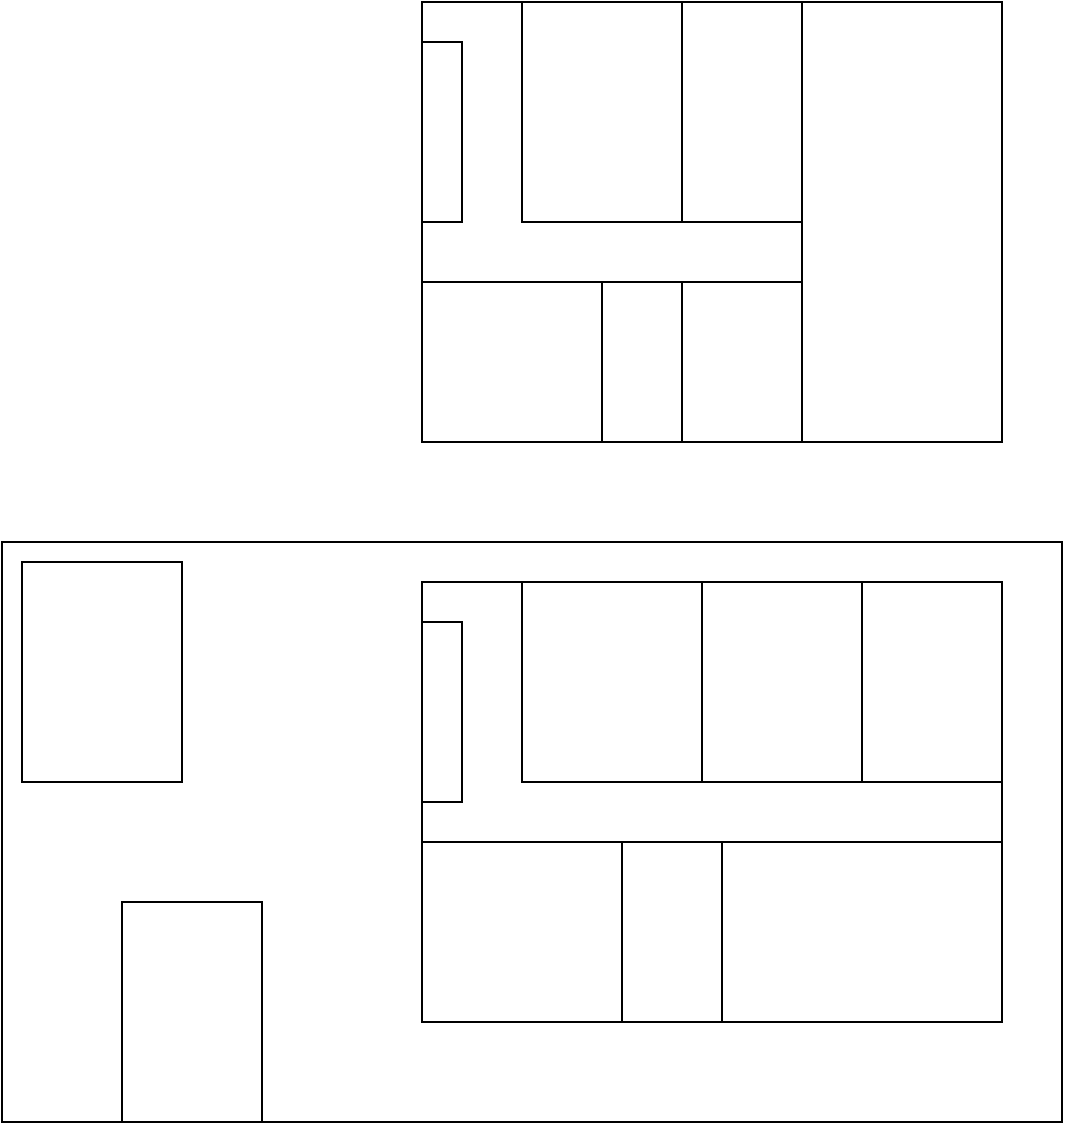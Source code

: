 <mxfile version="24.6.4" type="github">
  <diagram name="Stránka-1" id="crMhWeq3Qa_O3-UlQLSa">
    <mxGraphModel dx="819" dy="419" grid="1" gridSize="10" guides="1" tooltips="1" connect="1" arrows="1" fold="1" page="1" pageScale="1" pageWidth="827" pageHeight="1169" math="0" shadow="0">
      <root>
        <mxCell id="0" />
        <mxCell id="1" parent="0" />
        <mxCell id="huPsJXAEsS9WHW0CVLMM-105" value="" style="rounded=0;whiteSpace=wrap;html=1;" vertex="1" parent="1">
          <mxGeometry x="330" y="400" width="290" height="220" as="geometry" />
        </mxCell>
        <mxCell id="huPsJXAEsS9WHW0CVLMM-102" value="" style="rounded=0;whiteSpace=wrap;html=1;" vertex="1" parent="1">
          <mxGeometry x="330" y="690" width="290" height="220" as="geometry" />
        </mxCell>
        <mxCell id="huPsJXAEsS9WHW0CVLMM-103" value="" style="rounded=0;whiteSpace=wrap;html=1;fillStyle=auto;gradientColor=none;rotation=0;" vertex="1" parent="1">
          <mxGeometry x="330" y="710" width="20" height="90" as="geometry" />
        </mxCell>
        <mxCell id="huPsJXAEsS9WHW0CVLMM-106" value="" style="rounded=0;whiteSpace=wrap;html=1;" vertex="1" parent="1">
          <mxGeometry x="470" y="690" width="150" height="100" as="geometry" />
        </mxCell>
        <mxCell id="huPsJXAEsS9WHW0CVLMM-107" value="" style="rounded=0;whiteSpace=wrap;html=1;" vertex="1" parent="1">
          <mxGeometry x="380" y="690" width="90" height="100" as="geometry" />
        </mxCell>
        <mxCell id="huPsJXAEsS9WHW0CVLMM-108" value="" style="rounded=0;whiteSpace=wrap;html=1;" vertex="1" parent="1">
          <mxGeometry x="480" y="820" width="140" height="90" as="geometry" />
        </mxCell>
        <mxCell id="huPsJXAEsS9WHW0CVLMM-109" value="" style="rounded=0;whiteSpace=wrap;html=1;" vertex="1" parent="1">
          <mxGeometry x="330" y="820" width="100" height="90" as="geometry" />
        </mxCell>
        <mxCell id="huPsJXAEsS9WHW0CVLMM-110" value="" style="rounded=0;whiteSpace=wrap;html=1;" vertex="1" parent="1">
          <mxGeometry x="430" y="820" width="50" height="90" as="geometry" />
        </mxCell>
        <mxCell id="huPsJXAEsS9WHW0CVLMM-112" value="" style="rounded=0;whiteSpace=wrap;html=1;fillStyle=auto;gradientColor=none;rotation=0;" vertex="1" parent="1">
          <mxGeometry x="330" y="420" width="20" height="90" as="geometry" />
        </mxCell>
        <mxCell id="huPsJXAEsS9WHW0CVLMM-113" value="" style="rounded=0;whiteSpace=wrap;html=1;" vertex="1" parent="1">
          <mxGeometry x="330" y="540" width="90" height="80" as="geometry" />
        </mxCell>
        <mxCell id="huPsJXAEsS9WHW0CVLMM-114" value="" style="rounded=0;whiteSpace=wrap;html=1;" vertex="1" parent="1">
          <mxGeometry x="420" y="540" width="40" height="80" as="geometry" />
        </mxCell>
        <mxCell id="huPsJXAEsS9WHW0CVLMM-115" value="" style="rounded=0;whiteSpace=wrap;html=1;" vertex="1" parent="1">
          <mxGeometry x="550" y="690" width="70" height="100" as="geometry" />
        </mxCell>
        <mxCell id="huPsJXAEsS9WHW0CVLMM-116" value="" style="rounded=0;whiteSpace=wrap;html=1;" vertex="1" parent="1">
          <mxGeometry x="380" y="400" width="80" height="110" as="geometry" />
        </mxCell>
        <mxCell id="huPsJXAEsS9WHW0CVLMM-117" value="" style="rounded=0;whiteSpace=wrap;html=1;" vertex="1" parent="1">
          <mxGeometry x="460" y="400" width="60" height="110" as="geometry" />
        </mxCell>
        <mxCell id="huPsJXAEsS9WHW0CVLMM-118" value="" style="rounded=0;whiteSpace=wrap;html=1;" vertex="1" parent="1">
          <mxGeometry x="460" y="540" width="60" height="80" as="geometry" />
        </mxCell>
        <mxCell id="huPsJXAEsS9WHW0CVLMM-121" value="" style="rounded=0;whiteSpace=wrap;html=1;fillColor=none;" vertex="1" parent="1">
          <mxGeometry x="120" y="670" width="530" height="290" as="geometry" />
        </mxCell>
        <mxCell id="huPsJXAEsS9WHW0CVLMM-123" value="" style="rounded=0;whiteSpace=wrap;html=1;" vertex="1" parent="1">
          <mxGeometry x="130" y="680" width="80" height="110" as="geometry" />
        </mxCell>
        <mxCell id="huPsJXAEsS9WHW0CVLMM-124" value="" style="rounded=0;whiteSpace=wrap;html=1;" vertex="1" parent="1">
          <mxGeometry x="180" y="850" width="70" height="110" as="geometry" />
        </mxCell>
        <mxCell id="huPsJXAEsS9WHW0CVLMM-127" value="" style="endArrow=none;html=1;rounded=0;exitX=1;exitY=1;exitDx=0;exitDy=0;entryX=1;entryY=0;entryDx=0;entryDy=0;" edge="1" parent="1" source="huPsJXAEsS9WHW0CVLMM-117" target="huPsJXAEsS9WHW0CVLMM-118">
          <mxGeometry width="50" height="50" relative="1" as="geometry">
            <mxPoint x="490" y="590" as="sourcePoint" />
            <mxPoint x="540" y="540" as="targetPoint" />
          </mxGeometry>
        </mxCell>
      </root>
    </mxGraphModel>
  </diagram>
</mxfile>
